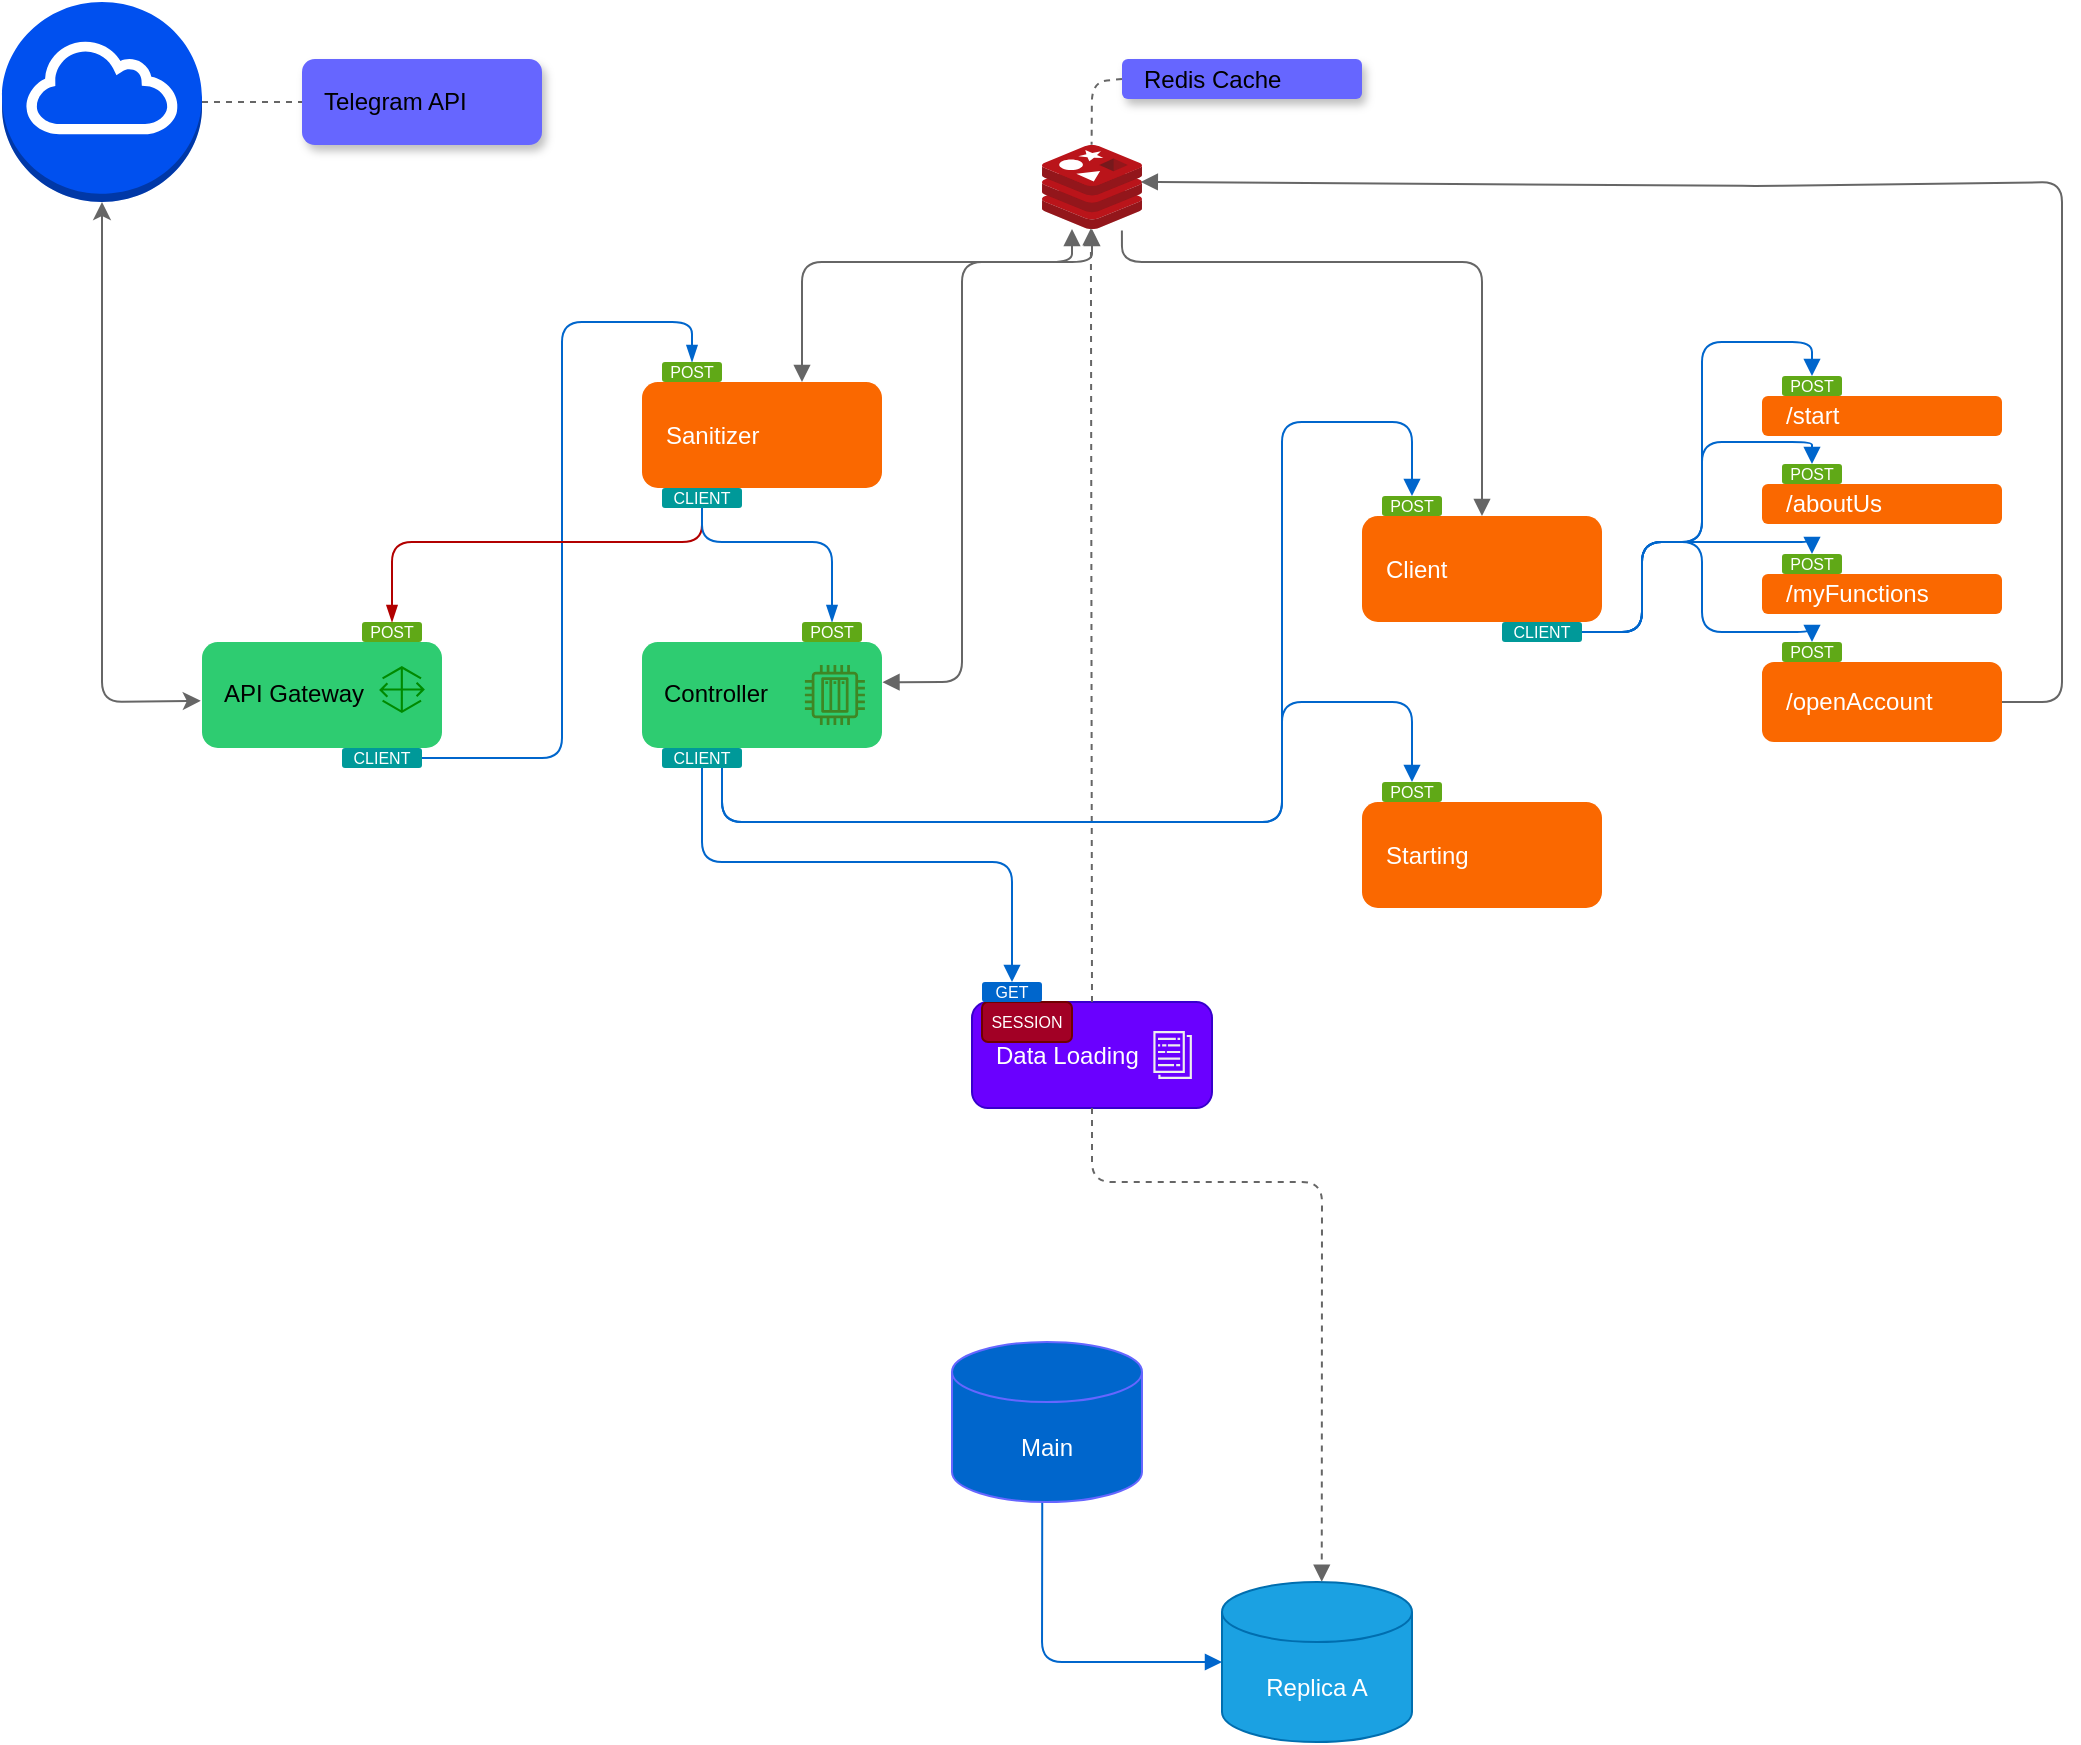<mxfile>
    <diagram id="sNHQUe1SK0V82_0eaNel" name="Página-1">
        <mxGraphModel dx="1428" dy="925" grid="1" gridSize="10" guides="1" tooltips="1" connect="1" arrows="1" fold="1" page="1" pageScale="1" pageWidth="2336" pageHeight="1654" background="none" math="0" shadow="0">
            <root>
                <mxCell id="0"/>
                <mxCell id="1" parent="0"/>
                <mxCell id="9" style="edgeStyle=none;html=1;entryX=0;entryY=0.5;entryDx=0;entryDy=0;dashed=1;endArrow=none;endFill=0;strokeColor=#666666;" edge="1" parent="1" source="3" target="7">
                    <mxGeometry relative="1" as="geometry"/>
                </mxCell>
                <mxCell id="20" style="edgeStyle=none;html=1;exitX=0.5;exitY=1;exitDx=0;exitDy=0;exitPerimeter=0;entryX=-0.005;entryY=0.555;entryDx=0;entryDy=0;strokeColor=#666666;endArrow=classic;endFill=1;entryPerimeter=0;startArrow=classic;startFill=1;" edge="1" parent="1" source="3" target="12">
                    <mxGeometry relative="1" as="geometry">
                        <Array as="points">
                            <mxPoint x="130" y="400"/>
                        </Array>
                    </mxGeometry>
                </mxCell>
                <mxCell id="3" value="" style="outlineConnect=0;dashed=0;verticalLabelPosition=bottom;verticalAlign=top;align=center;html=1;shape=mxgraph.aws3.internet_gateway;fillColor=#0050ef;fontColor=#ffffff;strokeColor=#6666FF;" vertex="1" parent="1">
                    <mxGeometry x="80" y="50" width="100" height="100" as="geometry"/>
                </mxCell>
                <mxCell id="10" value="" style="group" vertex="1" connectable="0" parent="1">
                    <mxGeometry x="230" y="78.5" width="120" height="43" as="geometry"/>
                </mxCell>
                <mxCell id="7" value="" style="rounded=1;whiteSpace=wrap;html=1;strokeColor=none;fillColor=#6666FF;shadow=1;" vertex="1" parent="10">
                    <mxGeometry width="120" height="43" as="geometry"/>
                </mxCell>
                <mxCell id="6" value="Telegram API" style="text;html=1;strokeColor=none;fillColor=none;align=left;verticalAlign=middle;whiteSpace=wrap;rounded=0;" vertex="1" parent="10">
                    <mxGeometry x="9" y="13" width="79" height="17" as="geometry"/>
                </mxCell>
                <mxCell id="18" value="" style="group" vertex="1" connectable="0" parent="1">
                    <mxGeometry x="180" y="370" width="120" height="53" as="geometry"/>
                </mxCell>
                <mxCell id="12" value="" style="rounded=1;whiteSpace=wrap;html=1;strokeColor=none;fillColor=#2ECC71;shadow=0;" vertex="1" parent="18">
                    <mxGeometry width="120" height="53" as="geometry"/>
                </mxCell>
                <mxCell id="13" value="API Gateway" style="text;html=1;strokeColor=none;fillColor=none;align=left;verticalAlign=middle;whiteSpace=wrap;rounded=0;" vertex="1" parent="18">
                    <mxGeometry x="9" y="16.023" width="79" height="20.953" as="geometry"/>
                </mxCell>
                <mxCell id="17" value="" style="sketch=0;outlineConnect=0;fontColor=#ffffff;fillColor=#008a00;strokeColor=#005700;dashed=0;verticalLabelPosition=bottom;verticalAlign=top;align=center;html=1;fontSize=12;fontStyle=0;aspect=fixed;pointerEvents=1;shape=mxgraph.aws4.gateway;rounded=1;shadow=0;" vertex="1" parent="18">
                    <mxGeometry x="88.55" y="12.017" width="22.9" height="23.5" as="geometry"/>
                </mxCell>
                <mxCell id="22" style="edgeStyle=none;html=1;exitX=0.5;exitY=1;exitDx=0;exitDy=0;entryX=0.875;entryY=0;entryDx=0;entryDy=0;entryPerimeter=0;strokeColor=#666666;fontSize=8;startArrow=none;startFill=0;endArrow=none;endFill=0;" edge="1" parent="1" target="12">
                    <mxGeometry relative="1" as="geometry">
                        <mxPoint x="285" y="370" as="sourcePoint"/>
                    </mxGeometry>
                </mxCell>
                <mxCell id="30" value="POST" style="rounded=1;whiteSpace=wrap;html=1;shadow=0;strokeColor=none;fontSize=8;fillColor=#60a917;fontColor=#ffffff;" vertex="1" parent="1">
                    <mxGeometry x="260" y="360" width="30" height="10" as="geometry"/>
                </mxCell>
                <mxCell id="35" value="Sanitizer" style="rounded=1;whiteSpace=wrap;html=1;shadow=0;strokeColor=none;fontSize=12;fillColor=#fa6800;fontColor=#FFFFFF;align=left;spacingLeft=10;" vertex="1" parent="1">
                    <mxGeometry x="400" y="240" width="120" height="53" as="geometry"/>
                </mxCell>
                <mxCell id="39" style="edgeStyle=none;html=1;exitX=1;exitY=0.5;exitDx=0;exitDy=0;entryX=0.5;entryY=0;entryDx=0;entryDy=0;strokeColor=#0066CC;fontSize=12;fontColor=#FFFFFF;startArrow=none;startFill=0;endArrow=blockThin;endFill=1;" edge="1" parent="1" source="36" target="38">
                    <mxGeometry relative="1" as="geometry">
                        <Array as="points">
                            <mxPoint x="360" y="428"/>
                            <mxPoint x="360" y="210"/>
                            <mxPoint x="425" y="210"/>
                        </Array>
                    </mxGeometry>
                </mxCell>
                <mxCell id="36" value="CLIENT" style="rounded=1;whiteSpace=wrap;html=1;shadow=0;strokeColor=none;fontSize=8;fillColor=#009999;fontColor=#ffffff;" vertex="1" parent="1">
                    <mxGeometry x="250" y="423" width="40" height="10" as="geometry"/>
                </mxCell>
                <mxCell id="38" value="POST" style="rounded=1;whiteSpace=wrap;html=1;shadow=0;strokeColor=none;fontSize=8;fillColor=#60a917;fontColor=#ffffff;" vertex="1" parent="1">
                    <mxGeometry x="410" y="230" width="30" height="10" as="geometry"/>
                </mxCell>
                <mxCell id="41" style="edgeStyle=none;html=1;exitX=0.5;exitY=1;exitDx=0;exitDy=0;entryX=0.5;entryY=0;entryDx=0;entryDy=0;strokeColor=#B20000;fontSize=12;fontColor=#FFFFFF;startArrow=none;startFill=0;endArrow=blockThin;endFill=1;fillColor=#e51400;" edge="1" parent="1" source="40" target="30">
                    <mxGeometry relative="1" as="geometry">
                        <Array as="points">
                            <mxPoint x="430" y="320"/>
                            <mxPoint x="275" y="320"/>
                        </Array>
                    </mxGeometry>
                </mxCell>
                <mxCell id="56" style="edgeStyle=none;html=1;exitX=0.5;exitY=1;exitDx=0;exitDy=0;entryX=0.5;entryY=0;entryDx=0;entryDy=0;strokeColor=#0066CC;fontSize=12;fontColor=#FFFFFF;startArrow=none;startFill=0;endArrow=blockThin;endFill=1;" edge="1" parent="1" source="40" target="53">
                    <mxGeometry relative="1" as="geometry">
                        <Array as="points">
                            <mxPoint x="430" y="320"/>
                            <mxPoint x="495" y="320"/>
                        </Array>
                    </mxGeometry>
                </mxCell>
                <mxCell id="40" value="CLIENT" style="rounded=1;whiteSpace=wrap;html=1;shadow=0;strokeColor=none;fontSize=8;fillColor=#009999;fontColor=#ffffff;" vertex="1" parent="1">
                    <mxGeometry x="410" y="293" width="40" height="10" as="geometry"/>
                </mxCell>
                <mxCell id="49" value="" style="group" vertex="1" connectable="0" parent="1">
                    <mxGeometry x="400" y="370" width="120" height="53" as="geometry"/>
                </mxCell>
                <mxCell id="50" value="" style="rounded=1;whiteSpace=wrap;html=1;strokeColor=none;fillColor=#2ECC71;shadow=0;" vertex="1" parent="49">
                    <mxGeometry width="120" height="53" as="geometry"/>
                </mxCell>
                <mxCell id="51" value="Controller" style="text;html=1;strokeColor=none;fillColor=none;align=left;verticalAlign=middle;whiteSpace=wrap;rounded=0;" vertex="1" parent="49">
                    <mxGeometry x="9" y="16.023" width="79" height="20.953" as="geometry"/>
                </mxCell>
                <mxCell id="55" value="" style="sketch=0;outlineConnect=0;fontColor=#232F3E;gradientColor=none;fillColor=#3F8624;strokeColor=none;dashed=0;verticalLabelPosition=bottom;verticalAlign=top;align=center;html=1;fontSize=12;fontStyle=0;aspect=fixed;pointerEvents=1;shape=mxgraph.aws4.iot_thing_plc;rounded=1;shadow=0;" vertex="1" parent="49">
                    <mxGeometry x="81.45" y="11.5" width="30" height="30" as="geometry"/>
                </mxCell>
                <mxCell id="53" value="POST" style="rounded=1;whiteSpace=wrap;html=1;shadow=0;strokeColor=none;fontSize=8;fillColor=#60a917;fontColor=#ffffff;" vertex="1" parent="1">
                    <mxGeometry x="480" y="360" width="30" height="10" as="geometry"/>
                </mxCell>
                <mxCell id="64" style="edgeStyle=none;html=1;strokeColor=#666666;fontSize=12;fontColor=#FFFFFF;startArrow=block;startFill=1;endArrow=block;endFill=1;entryX=1.002;entryY=0.379;entryDx=0;entryDy=0;entryPerimeter=0;" edge="1" parent="1" source="57" target="50">
                    <mxGeometry relative="1" as="geometry">
                        <mxPoint x="560" y="420" as="targetPoint"/>
                        <Array as="points">
                            <mxPoint x="625" y="180"/>
                            <mxPoint x="560" y="180"/>
                            <mxPoint x="560" y="390"/>
                        </Array>
                    </mxGeometry>
                </mxCell>
                <mxCell id="57" value="" style="sketch=0;aspect=fixed;html=1;points=[];align=center;image;fontSize=12;image=img/lib/mscae/Cache_Redis_Product.svg;rounded=1;shadow=0;strokeColor=#6666FF;fontColor=#FFFFFF;fillColor=#009999;" vertex="1" parent="1">
                    <mxGeometry x="600" y="121.5" width="50" height="42" as="geometry"/>
                </mxCell>
                <mxCell id="58" value="" style="group" vertex="1" connectable="0" parent="1">
                    <mxGeometry x="640" y="78.5" width="120" height="20" as="geometry"/>
                </mxCell>
                <mxCell id="59" value="" style="rounded=1;whiteSpace=wrap;html=1;strokeColor=none;fillColor=#6666FF;shadow=1;" vertex="1" parent="58">
                    <mxGeometry width="120" height="20" as="geometry"/>
                </mxCell>
                <mxCell id="60" value="Redis Cache" style="text;html=1;strokeColor=none;fillColor=none;align=left;verticalAlign=middle;whiteSpace=wrap;rounded=0;" vertex="1" parent="58">
                    <mxGeometry x="9" y="6.047" width="79" height="7.907" as="geometry"/>
                </mxCell>
                <mxCell id="63" style="edgeStyle=none;html=1;exitX=0;exitY=0.5;exitDx=0;exitDy=0;entryX=0.496;entryY=-0.004;entryDx=0;entryDy=0;entryPerimeter=0;strokeColor=#666666;fontSize=12;fontColor=#FFFFFF;startArrow=none;startFill=0;endArrow=none;endFill=0;dashed=1;" edge="1" parent="1" source="59" target="57">
                    <mxGeometry relative="1" as="geometry">
                        <Array as="points">
                            <mxPoint x="625" y="90"/>
                        </Array>
                    </mxGeometry>
                </mxCell>
                <mxCell id="73" value="" style="group" vertex="1" connectable="0" parent="1">
                    <mxGeometry x="565" y="550" width="120" height="53" as="geometry"/>
                </mxCell>
                <mxCell id="72" value="Data Loading" style="rounded=1;whiteSpace=wrap;html=1;shadow=0;strokeColor=#3700CC;fontSize=12;fontColor=#ffffff;fillColor=#6a00ff;align=left;spacingLeft=10;" vertex="1" parent="73">
                    <mxGeometry width="120" height="53" as="geometry"/>
                </mxCell>
                <mxCell id="65" value="" style="sketch=0;outlineConnect=0;fillColor=#eeeeee;strokeColor=#36393d;dashed=0;verticalLabelPosition=bottom;verticalAlign=top;align=center;html=1;fontSize=12;fontStyle=0;aspect=fixed;pointerEvents=1;shape=mxgraph.aws4.data_set;rounded=1;shadow=0;" vertex="1" parent="73">
                    <mxGeometry x="90.62" y="14.5" width="19.38" height="24" as="geometry"/>
                </mxCell>
                <mxCell id="76" value="SESSION" style="rounded=1;whiteSpace=wrap;html=1;shadow=0;strokeColor=#6F0000;fontSize=8;fillColor=#a20025;fontColor=#ffffff;" vertex="1" parent="73">
                    <mxGeometry x="5" width="45" height="20" as="geometry"/>
                </mxCell>
                <mxCell id="74" style="edgeStyle=none;html=1;exitX=0.5;exitY=0;exitDx=0;exitDy=0;entryX=0.489;entryY=0.991;entryDx=0;entryDy=0;entryPerimeter=0;strokeColor=#666666;fontSize=12;fontColor=#FFFFFF;startArrow=none;startFill=0;endArrow=block;endFill=1;dashed=1;" edge="1" parent="1" source="72" target="57">
                    <mxGeometry relative="1" as="geometry"/>
                </mxCell>
                <mxCell id="75" value="GET" style="rounded=1;whiteSpace=wrap;html=1;shadow=0;strokeColor=none;fontSize=8;fillColor=#0066CC;fontColor=#ffffff;" vertex="1" parent="1">
                    <mxGeometry x="570" y="540" width="30" height="10" as="geometry"/>
                </mxCell>
                <mxCell id="78" style="edgeStyle=none;html=1;exitX=0.5;exitY=1;exitDx=0;exitDy=0;entryX=0.5;entryY=0;entryDx=0;entryDy=0;strokeColor=#0066CC;fontSize=12;fontColor=#FFFFFF;startArrow=none;startFill=0;endArrow=block;endFill=1;" edge="1" parent="1" source="77" target="75">
                    <mxGeometry relative="1" as="geometry">
                        <Array as="points">
                            <mxPoint x="430" y="480"/>
                            <mxPoint x="585" y="480"/>
                        </Array>
                    </mxGeometry>
                </mxCell>
                <mxCell id="89" style="edgeStyle=none;html=1;exitX=0.75;exitY=1;exitDx=0;exitDy=0;entryX=0.5;entryY=0;entryDx=0;entryDy=0;strokeColor=#0066CC;fontSize=12;fontColor=#FFFFFF;startArrow=none;startFill=0;endArrow=block;endFill=1;" edge="1" parent="1" source="77" target="87">
                    <mxGeometry relative="1" as="geometry">
                        <Array as="points">
                            <mxPoint x="440" y="460"/>
                            <mxPoint x="720" y="460"/>
                            <mxPoint x="720" y="400"/>
                            <mxPoint x="785" y="400"/>
                        </Array>
                    </mxGeometry>
                </mxCell>
                <mxCell id="90" style="edgeStyle=none;html=1;exitX=0.75;exitY=1;exitDx=0;exitDy=0;entryX=0.5;entryY=0;entryDx=0;entryDy=0;strokeColor=#0066CC;fontSize=12;fontColor=#FFFFFF;startArrow=none;startFill=0;endArrow=block;endFill=1;" edge="1" parent="1" source="77" target="88">
                    <mxGeometry relative="1" as="geometry">
                        <Array as="points">
                            <mxPoint x="440" y="460"/>
                            <mxPoint x="720" y="460"/>
                            <mxPoint x="720" y="260"/>
                            <mxPoint x="785" y="260"/>
                        </Array>
                    </mxGeometry>
                </mxCell>
                <mxCell id="77" value="CLIENT" style="rounded=1;whiteSpace=wrap;html=1;shadow=0;strokeColor=none;fontSize=8;fillColor=#009999;fontColor=#ffffff;" vertex="1" parent="1">
                    <mxGeometry x="410" y="423" width="40" height="10" as="geometry"/>
                </mxCell>
                <mxCell id="83" style="edgeStyle=none;html=1;exitX=0.475;exitY=0.988;exitDx=0;exitDy=0;exitPerimeter=0;entryX=0;entryY=0.5;entryDx=0;entryDy=0;entryPerimeter=0;strokeColor=#0066CC;fontSize=12;fontColor=#FFFFFF;startArrow=none;startFill=0;endArrow=block;endFill=1;" edge="1" parent="1" source="79" target="80">
                    <mxGeometry relative="1" as="geometry">
                        <Array as="points">
                            <mxPoint x="600" y="880"/>
                        </Array>
                    </mxGeometry>
                </mxCell>
                <mxCell id="79" value="Main" style="shape=cylinder3;whiteSpace=wrap;html=1;boundedLbl=1;backgroundOutline=1;size=15;rounded=1;shadow=0;strokeColor=#6666FF;fontSize=12;fontColor=#FFFFFF;fillColor=#0066CC;" vertex="1" parent="1">
                    <mxGeometry x="555" y="720" width="95" height="80" as="geometry"/>
                </mxCell>
                <mxCell id="80" value="Replica A" style="shape=cylinder3;whiteSpace=wrap;html=1;boundedLbl=1;backgroundOutline=1;size=15;rounded=1;shadow=0;strokeColor=#006EAF;fontSize=12;fontColor=#ffffff;fillColor=#1ba1e2;" vertex="1" parent="1">
                    <mxGeometry x="690" y="840" width="95" height="80" as="geometry"/>
                </mxCell>
                <mxCell id="82" style="edgeStyle=none;html=1;exitX=0.5;exitY=1;exitDx=0;exitDy=0;entryX=0.525;entryY=-0.002;entryDx=0;entryDy=0;entryPerimeter=0;strokeColor=#666666;fontSize=12;fontColor=#FFFFFF;startArrow=none;startFill=0;endArrow=block;endFill=1;dashed=1;" edge="1" parent="1" source="72" target="80">
                    <mxGeometry relative="1" as="geometry">
                        <mxPoint x="740.55" y="589.94" as="sourcePoint"/>
                        <mxPoint x="740" y="203.062" as="targetPoint"/>
                        <Array as="points">
                            <mxPoint x="625" y="640"/>
                            <mxPoint x="740" y="640"/>
                        </Array>
                    </mxGeometry>
                </mxCell>
                <mxCell id="84" value="Starting" style="rounded=1;whiteSpace=wrap;html=1;shadow=0;strokeColor=none;fontSize=12;fillColor=#fa6800;fontColor=#FFFFFF;align=left;spacingLeft=10;" vertex="1" parent="1">
                    <mxGeometry x="760" y="450" width="120" height="53" as="geometry"/>
                </mxCell>
                <mxCell id="85" value="Client" style="rounded=1;whiteSpace=wrap;html=1;shadow=0;strokeColor=none;fontSize=12;fillColor=#fa6800;fontColor=#FFFFFF;align=left;spacingLeft=10;" vertex="1" parent="1">
                    <mxGeometry x="760" y="307" width="120" height="53" as="geometry"/>
                </mxCell>
                <mxCell id="87" value="POST" style="rounded=1;whiteSpace=wrap;html=1;shadow=0;strokeColor=none;fontSize=8;fillColor=#60a917;fontColor=#ffffff;" vertex="1" parent="1">
                    <mxGeometry x="770" y="440" width="30" height="10" as="geometry"/>
                </mxCell>
                <mxCell id="88" value="POST" style="rounded=1;whiteSpace=wrap;html=1;shadow=0;strokeColor=none;fontSize=8;fillColor=#60a917;fontColor=#ffffff;" vertex="1" parent="1">
                    <mxGeometry x="770" y="297" width="30" height="10" as="geometry"/>
                </mxCell>
                <mxCell id="91" style="edgeStyle=none;html=1;entryX=0.75;entryY=0;entryDx=0;entryDy=0;strokeColor=#666666;fontSize=12;fontColor=#FFFFFF;startArrow=block;startFill=1;endArrow=block;endFill=1;" edge="1" parent="1">
                    <mxGeometry relative="1" as="geometry">
                        <mxPoint x="615" y="163.5" as="sourcePoint"/>
                        <mxPoint x="480" y="240" as="targetPoint"/>
                        <Array as="points">
                            <mxPoint x="615" y="180"/>
                            <mxPoint x="480" y="180"/>
                        </Array>
                    </mxGeometry>
                </mxCell>
                <mxCell id="93" style="edgeStyle=none;html=1;strokeColor=#666666;fontSize=12;fontColor=#FFFFFF;startArrow=none;startFill=0;endArrow=block;endFill=1;entryX=0.5;entryY=0;entryDx=0;entryDy=0;exitX=0.799;exitY=1.017;exitDx=0;exitDy=0;exitPerimeter=0;" edge="1" parent="1" source="57" target="85">
                    <mxGeometry relative="1" as="geometry">
                        <mxPoint x="630" y="170" as="sourcePoint"/>
                        <mxPoint x="880" y="306.587" as="targetPoint"/>
                        <Array as="points">
                            <mxPoint x="640" y="180"/>
                            <mxPoint x="820" y="180"/>
                        </Array>
                    </mxGeometry>
                </mxCell>
                <mxCell id="103" style="edgeStyle=none;html=1;exitX=1;exitY=0.5;exitDx=0;exitDy=0;entryX=0.5;entryY=0;entryDx=0;entryDy=0;strokeColor=#0066CC;fontSize=12;fontColor=#FFFFFF;startArrow=none;startFill=0;endArrow=block;endFill=1;" edge="1" parent="1" source="94" target="99">
                    <mxGeometry relative="1" as="geometry">
                        <Array as="points">
                            <mxPoint x="900" y="365"/>
                            <mxPoint x="900" y="320"/>
                            <mxPoint x="930" y="320"/>
                            <mxPoint x="930" y="220"/>
                            <mxPoint x="985" y="220"/>
                            <mxPoint x="985" y="230"/>
                        </Array>
                    </mxGeometry>
                </mxCell>
                <mxCell id="105" style="edgeStyle=none;html=1;exitX=1;exitY=0.5;exitDx=0;exitDy=0;entryX=0.5;entryY=0;entryDx=0;entryDy=0;strokeColor=#0066CC;fontSize=12;fontColor=#FFFFFF;startArrow=none;startFill=0;endArrow=block;endFill=1;" edge="1" parent="1" source="94" target="101">
                    <mxGeometry relative="1" as="geometry">
                        <Array as="points">
                            <mxPoint x="900" y="365"/>
                            <mxPoint x="900" y="320"/>
                            <mxPoint x="985" y="320"/>
                        </Array>
                    </mxGeometry>
                </mxCell>
                <mxCell id="106" style="edgeStyle=none;html=1;exitX=1;exitY=0.5;exitDx=0;exitDy=0;entryX=0.5;entryY=0;entryDx=0;entryDy=0;strokeColor=#0066CC;fontSize=12;fontColor=#FFFFFF;startArrow=none;startFill=0;endArrow=block;endFill=1;" edge="1" parent="1" source="94" target="102">
                    <mxGeometry relative="1" as="geometry">
                        <Array as="points">
                            <mxPoint x="900" y="365"/>
                            <mxPoint x="900" y="320"/>
                            <mxPoint x="930" y="320"/>
                            <mxPoint x="930" y="365"/>
                            <mxPoint x="985" y="365"/>
                        </Array>
                    </mxGeometry>
                </mxCell>
                <mxCell id="94" value="CLIENT" style="rounded=1;whiteSpace=wrap;html=1;shadow=0;strokeColor=none;fontSize=8;fillColor=#009999;fontColor=#ffffff;" vertex="1" parent="1">
                    <mxGeometry x="830" y="360" width="40" height="10" as="geometry"/>
                </mxCell>
                <mxCell id="95" value="/start" style="rounded=1;whiteSpace=wrap;html=1;shadow=0;strokeColor=none;fontSize=12;fillColor=#fa6800;fontColor=#FFFFFF;align=left;spacingLeft=10;" vertex="1" parent="1">
                    <mxGeometry x="960" y="247" width="120" height="20" as="geometry"/>
                </mxCell>
                <mxCell id="96" value="/aboutUs" style="rounded=1;whiteSpace=wrap;html=1;shadow=0;strokeColor=none;fontSize=12;fillColor=#fa6800;fontColor=#FFFFFF;align=left;spacingLeft=10;" vertex="1" parent="1">
                    <mxGeometry x="960" y="291" width="120" height="20" as="geometry"/>
                </mxCell>
                <mxCell id="97" value="/myFunctions" style="rounded=1;whiteSpace=wrap;html=1;shadow=0;strokeColor=none;fontSize=12;fillColor=#fa6800;fontColor=#FFFFFF;align=left;spacingLeft=10;" vertex="1" parent="1">
                    <mxGeometry x="960" y="336" width="120" height="20" as="geometry"/>
                </mxCell>
                <mxCell id="98" value="/openAccount" style="rounded=1;whiteSpace=wrap;html=1;shadow=0;strokeColor=none;fontSize=12;fillColor=#fa6800;fontColor=#FFFFFF;align=left;spacingLeft=10;" vertex="1" parent="1">
                    <mxGeometry x="960" y="380" width="120" height="40" as="geometry"/>
                </mxCell>
                <mxCell id="99" value="POST" style="rounded=1;whiteSpace=wrap;html=1;shadow=0;strokeColor=none;fontSize=8;fillColor=#60a917;fontColor=#ffffff;" vertex="1" parent="1">
                    <mxGeometry x="970" y="237" width="30" height="10" as="geometry"/>
                </mxCell>
                <mxCell id="100" value="POST" style="rounded=1;whiteSpace=wrap;html=1;shadow=0;strokeColor=none;fontSize=8;fillColor=#60a917;fontColor=#ffffff;" vertex="1" parent="1">
                    <mxGeometry x="970" y="281" width="30" height="10" as="geometry"/>
                </mxCell>
                <mxCell id="101" value="POST" style="rounded=1;whiteSpace=wrap;html=1;shadow=0;strokeColor=none;fontSize=8;fillColor=#60a917;fontColor=#ffffff;" vertex="1" parent="1">
                    <mxGeometry x="970" y="326" width="30" height="10" as="geometry"/>
                </mxCell>
                <mxCell id="102" value="POST" style="rounded=1;whiteSpace=wrap;html=1;shadow=0;strokeColor=none;fontSize=8;fillColor=#60a917;fontColor=#ffffff;" vertex="1" parent="1">
                    <mxGeometry x="970" y="370" width="30" height="10" as="geometry"/>
                </mxCell>
                <mxCell id="104" style="edgeStyle=none;html=1;exitX=1;exitY=0.5;exitDx=0;exitDy=0;entryX=0.5;entryY=0;entryDx=0;entryDy=0;strokeColor=#0066CC;fontSize=12;fontColor=#FFFFFF;startArrow=none;startFill=0;endArrow=block;endFill=1;" edge="1" parent="1" source="94" target="100">
                    <mxGeometry relative="1" as="geometry">
                        <mxPoint x="885" y="370" as="sourcePoint"/>
                        <mxPoint x="1000" y="242" as="targetPoint"/>
                        <Array as="points">
                            <mxPoint x="900" y="365"/>
                            <mxPoint x="900" y="320"/>
                            <mxPoint x="930" y="320"/>
                            <mxPoint x="930" y="270"/>
                            <mxPoint x="985" y="270"/>
                        </Array>
                    </mxGeometry>
                </mxCell>
                <mxCell id="107" style="edgeStyle=none;html=1;strokeColor=#666666;fontSize=12;fontColor=#FFFFFF;startArrow=none;startFill=0;endArrow=block;endFill=1;entryX=0.988;entryY=0.439;entryDx=0;entryDy=0;exitX=1;exitY=0.5;exitDx=0;exitDy=0;entryPerimeter=0;" edge="1" parent="1" source="98" target="57">
                    <mxGeometry relative="1" as="geometry">
                        <mxPoint x="810" y="110.004" as="sourcePoint"/>
                        <mxPoint x="990.05" y="252.79" as="targetPoint"/>
                        <Array as="points">
                            <mxPoint x="1110" y="400"/>
                            <mxPoint x="1110" y="140"/>
                            <mxPoint x="960" y="142"/>
                        </Array>
                    </mxGeometry>
                </mxCell>
            </root>
        </mxGraphModel>
    </diagram>
</mxfile>